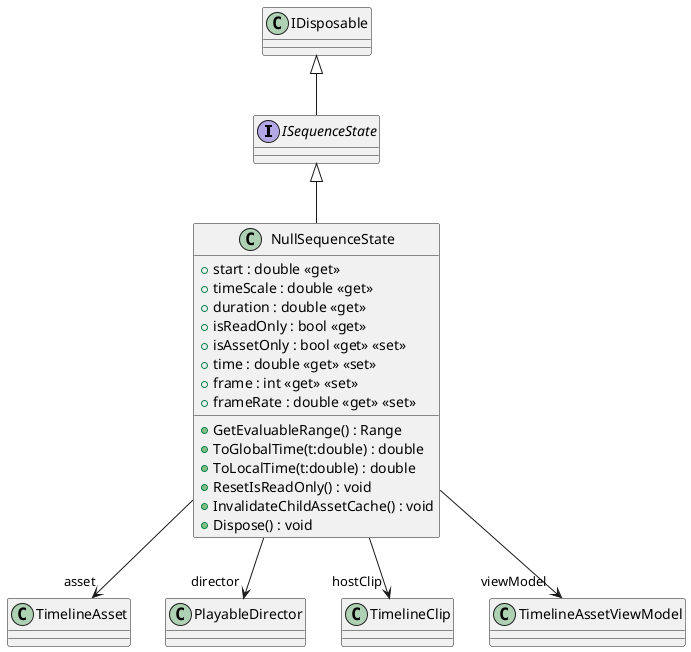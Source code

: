 @startuml
interface ISequenceState {
}
class NullSequenceState {
    + start : double <<get>>
    + timeScale : double <<get>>
    + duration : double <<get>>
    + isReadOnly : bool <<get>>
    + isAssetOnly : bool <<get>> <<set>>
    + time : double <<get>> <<set>>
    + frame : int <<get>> <<set>>
    + frameRate : double <<get>> <<set>>
    + GetEvaluableRange() : Range
    + ToGlobalTime(t:double) : double
    + ToLocalTime(t:double) : double
    + ResetIsReadOnly() : void
    + InvalidateChildAssetCache() : void
    + Dispose() : void
}
IDisposable <|-- ISequenceState
ISequenceState <|-- NullSequenceState
NullSequenceState --> "asset" TimelineAsset
NullSequenceState --> "director" PlayableDirector
NullSequenceState --> "hostClip" TimelineClip
NullSequenceState --> "viewModel" TimelineAssetViewModel
@enduml
